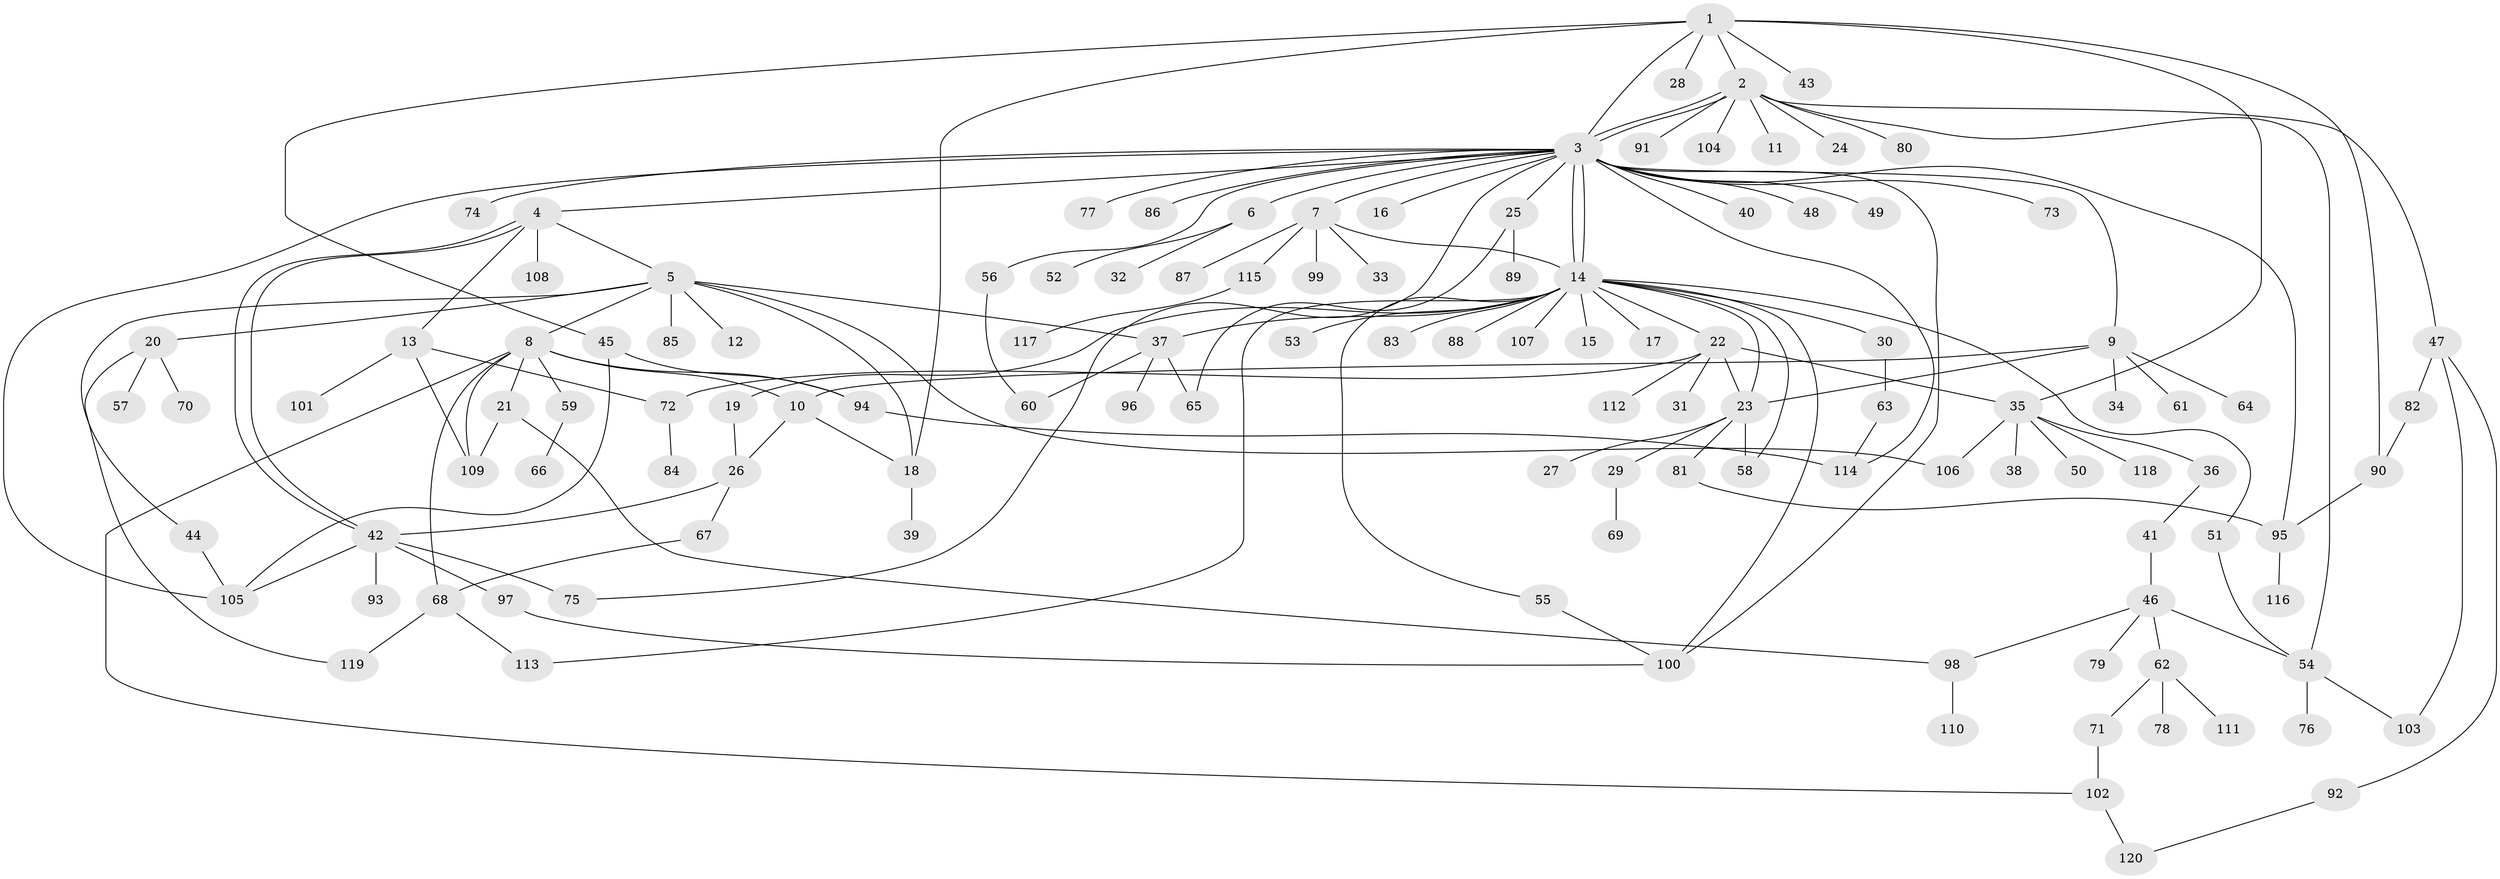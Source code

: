 // Generated by graph-tools (version 1.1) at 2025/48/03/09/25 04:48:20]
// undirected, 120 vertices, 162 edges
graph export_dot {
graph [start="1"]
  node [color=gray90,style=filled];
  1;
  2;
  3;
  4;
  5;
  6;
  7;
  8;
  9;
  10;
  11;
  12;
  13;
  14;
  15;
  16;
  17;
  18;
  19;
  20;
  21;
  22;
  23;
  24;
  25;
  26;
  27;
  28;
  29;
  30;
  31;
  32;
  33;
  34;
  35;
  36;
  37;
  38;
  39;
  40;
  41;
  42;
  43;
  44;
  45;
  46;
  47;
  48;
  49;
  50;
  51;
  52;
  53;
  54;
  55;
  56;
  57;
  58;
  59;
  60;
  61;
  62;
  63;
  64;
  65;
  66;
  67;
  68;
  69;
  70;
  71;
  72;
  73;
  74;
  75;
  76;
  77;
  78;
  79;
  80;
  81;
  82;
  83;
  84;
  85;
  86;
  87;
  88;
  89;
  90;
  91;
  92;
  93;
  94;
  95;
  96;
  97;
  98;
  99;
  100;
  101;
  102;
  103;
  104;
  105;
  106;
  107;
  108;
  109;
  110;
  111;
  112;
  113;
  114;
  115;
  116;
  117;
  118;
  119;
  120;
  1 -- 2;
  1 -- 3;
  1 -- 18;
  1 -- 28;
  1 -- 35;
  1 -- 43;
  1 -- 45;
  1 -- 90;
  2 -- 3;
  2 -- 3;
  2 -- 11;
  2 -- 24;
  2 -- 47;
  2 -- 54;
  2 -- 80;
  2 -- 91;
  2 -- 104;
  3 -- 4;
  3 -- 6;
  3 -- 7;
  3 -- 9;
  3 -- 14;
  3 -- 14;
  3 -- 16;
  3 -- 25;
  3 -- 40;
  3 -- 48;
  3 -- 49;
  3 -- 56;
  3 -- 73;
  3 -- 74;
  3 -- 75;
  3 -- 77;
  3 -- 86;
  3 -- 95;
  3 -- 100;
  3 -- 105;
  3 -- 114;
  4 -- 5;
  4 -- 13;
  4 -- 42;
  4 -- 42;
  4 -- 108;
  5 -- 8;
  5 -- 12;
  5 -- 18;
  5 -- 20;
  5 -- 37;
  5 -- 44;
  5 -- 85;
  5 -- 106;
  6 -- 32;
  6 -- 52;
  7 -- 14;
  7 -- 33;
  7 -- 87;
  7 -- 99;
  7 -- 115;
  8 -- 10;
  8 -- 21;
  8 -- 59;
  8 -- 68;
  8 -- 94;
  8 -- 102;
  8 -- 109;
  9 -- 10;
  9 -- 23;
  9 -- 34;
  9 -- 61;
  9 -- 64;
  10 -- 18;
  10 -- 26;
  13 -- 72;
  13 -- 101;
  13 -- 109;
  14 -- 15;
  14 -- 17;
  14 -- 19;
  14 -- 22;
  14 -- 23;
  14 -- 30;
  14 -- 37;
  14 -- 51;
  14 -- 53;
  14 -- 55;
  14 -- 58;
  14 -- 83;
  14 -- 88;
  14 -- 100;
  14 -- 107;
  14 -- 113;
  18 -- 39;
  19 -- 26;
  20 -- 57;
  20 -- 70;
  20 -- 119;
  21 -- 98;
  21 -- 109;
  22 -- 23;
  22 -- 31;
  22 -- 35;
  22 -- 72;
  22 -- 112;
  23 -- 27;
  23 -- 29;
  23 -- 58;
  23 -- 81;
  25 -- 65;
  25 -- 89;
  26 -- 42;
  26 -- 67;
  29 -- 69;
  30 -- 63;
  35 -- 36;
  35 -- 38;
  35 -- 50;
  35 -- 106;
  35 -- 118;
  36 -- 41;
  37 -- 60;
  37 -- 65;
  37 -- 96;
  41 -- 46;
  42 -- 75;
  42 -- 93;
  42 -- 97;
  42 -- 105;
  44 -- 105;
  45 -- 94;
  45 -- 105;
  46 -- 54;
  46 -- 62;
  46 -- 79;
  46 -- 98;
  47 -- 82;
  47 -- 92;
  47 -- 103;
  51 -- 54;
  54 -- 76;
  54 -- 103;
  55 -- 100;
  56 -- 60;
  59 -- 66;
  62 -- 71;
  62 -- 78;
  62 -- 111;
  63 -- 114;
  67 -- 68;
  68 -- 113;
  68 -- 119;
  71 -- 102;
  72 -- 84;
  81 -- 95;
  82 -- 90;
  90 -- 95;
  92 -- 120;
  94 -- 114;
  95 -- 116;
  97 -- 100;
  98 -- 110;
  102 -- 120;
  115 -- 117;
}

